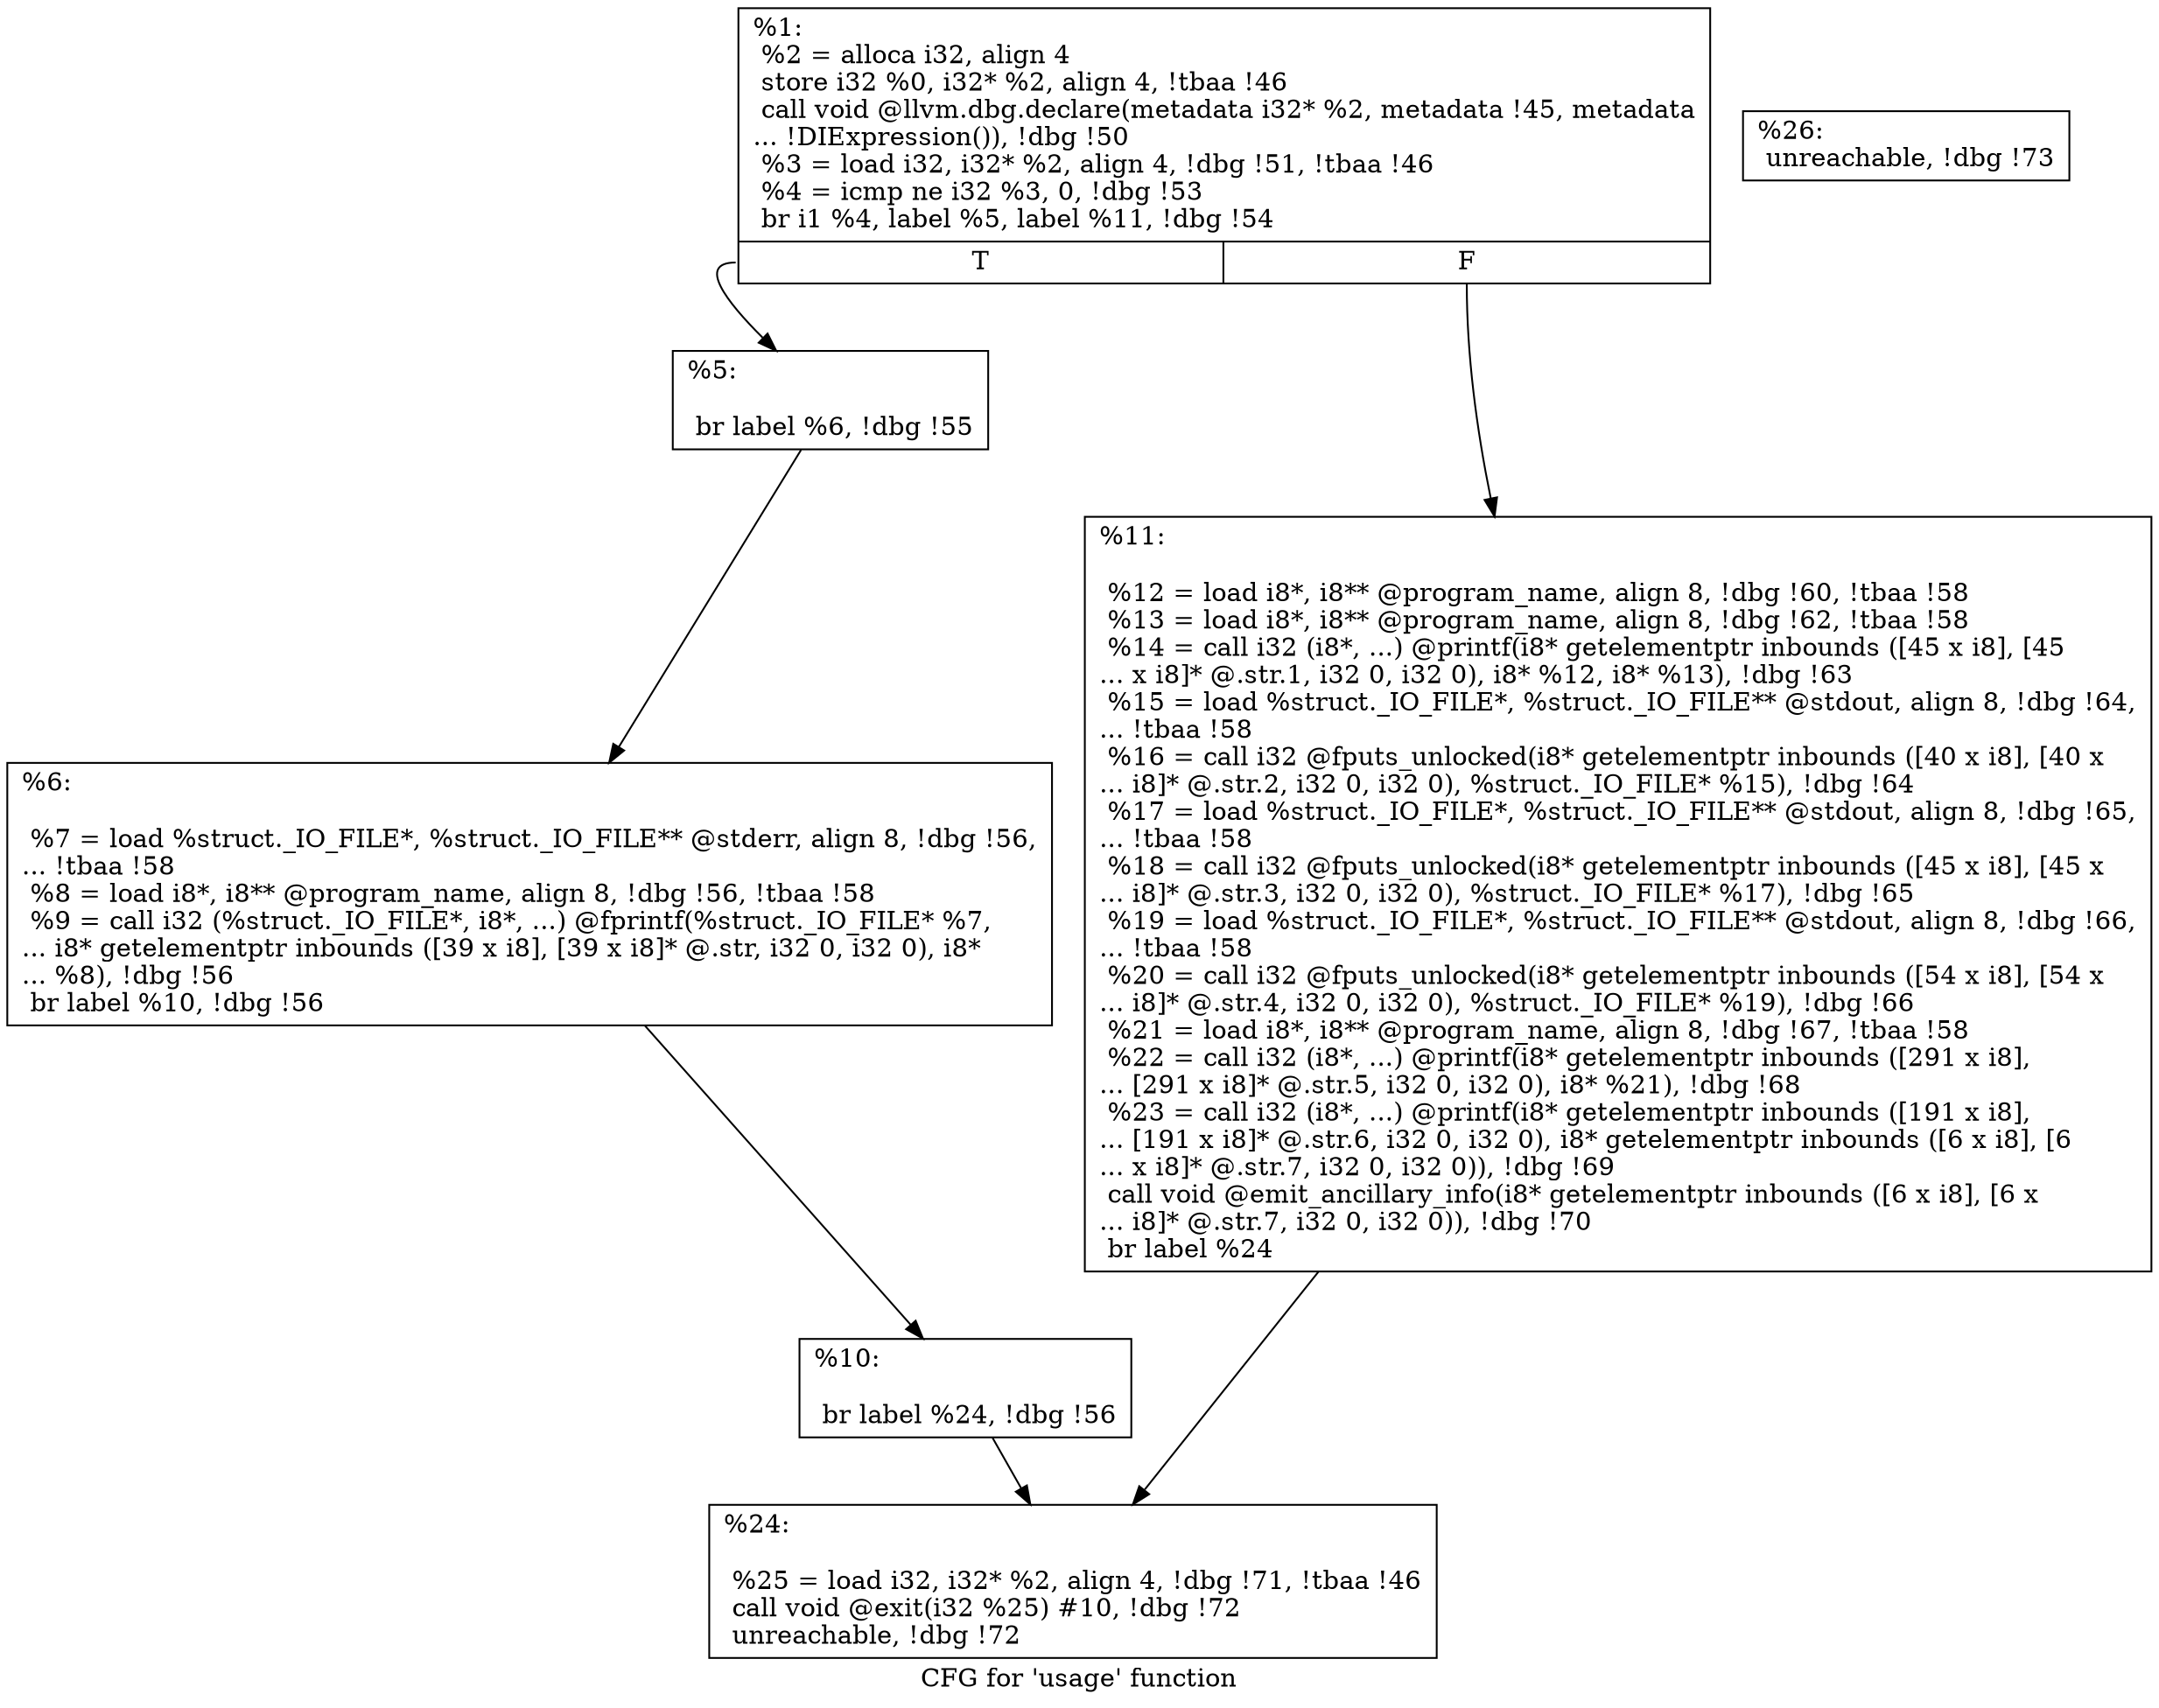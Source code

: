 digraph "CFG for 'usage' function" {
	label="CFG for 'usage' function";

	Node0x17ffdf0 [shape=record,label="{%1:\l  %2 = alloca i32, align 4\l  store i32 %0, i32* %2, align 4, !tbaa !46\l  call void @llvm.dbg.declare(metadata i32* %2, metadata !45, metadata\l... !DIExpression()), !dbg !50\l  %3 = load i32, i32* %2, align 4, !dbg !51, !tbaa !46\l  %4 = icmp ne i32 %3, 0, !dbg !53\l  br i1 %4, label %5, label %11, !dbg !54\l|{<s0>T|<s1>F}}"];
	Node0x17ffdf0:s0 -> Node0x180a600;
	Node0x17ffdf0:s1 -> Node0x180a6f0;
	Node0x180a600 [shape=record,label="{%5:\l\l  br label %6, !dbg !55\l}"];
	Node0x180a600 -> Node0x180a650;
	Node0x180a650 [shape=record,label="{%6:\l\l  %7 = load %struct._IO_FILE*, %struct._IO_FILE** @stderr, align 8, !dbg !56,\l... !tbaa !58\l  %8 = load i8*, i8** @program_name, align 8, !dbg !56, !tbaa !58\l  %9 = call i32 (%struct._IO_FILE*, i8*, ...) @fprintf(%struct._IO_FILE* %7,\l... i8* getelementptr inbounds ([39 x i8], [39 x i8]* @.str, i32 0, i32 0), i8*\l... %8), !dbg !56\l  br label %10, !dbg !56\l}"];
	Node0x180a650 -> Node0x180a6a0;
	Node0x180a6a0 [shape=record,label="{%10:\l\l  br label %24, !dbg !56\l}"];
	Node0x180a6a0 -> Node0x180a740;
	Node0x180a6f0 [shape=record,label="{%11:\l\l  %12 = load i8*, i8** @program_name, align 8, !dbg !60, !tbaa !58\l  %13 = load i8*, i8** @program_name, align 8, !dbg !62, !tbaa !58\l  %14 = call i32 (i8*, ...) @printf(i8* getelementptr inbounds ([45 x i8], [45\l... x i8]* @.str.1, i32 0, i32 0), i8* %12, i8* %13), !dbg !63\l  %15 = load %struct._IO_FILE*, %struct._IO_FILE** @stdout, align 8, !dbg !64,\l... !tbaa !58\l  %16 = call i32 @fputs_unlocked(i8* getelementptr inbounds ([40 x i8], [40 x\l... i8]* @.str.2, i32 0, i32 0), %struct._IO_FILE* %15), !dbg !64\l  %17 = load %struct._IO_FILE*, %struct._IO_FILE** @stdout, align 8, !dbg !65,\l... !tbaa !58\l  %18 = call i32 @fputs_unlocked(i8* getelementptr inbounds ([45 x i8], [45 x\l... i8]* @.str.3, i32 0, i32 0), %struct._IO_FILE* %17), !dbg !65\l  %19 = load %struct._IO_FILE*, %struct._IO_FILE** @stdout, align 8, !dbg !66,\l... !tbaa !58\l  %20 = call i32 @fputs_unlocked(i8* getelementptr inbounds ([54 x i8], [54 x\l... i8]* @.str.4, i32 0, i32 0), %struct._IO_FILE* %19), !dbg !66\l  %21 = load i8*, i8** @program_name, align 8, !dbg !67, !tbaa !58\l  %22 = call i32 (i8*, ...) @printf(i8* getelementptr inbounds ([291 x i8],\l... [291 x i8]* @.str.5, i32 0, i32 0), i8* %21), !dbg !68\l  %23 = call i32 (i8*, ...) @printf(i8* getelementptr inbounds ([191 x i8],\l... [191 x i8]* @.str.6, i32 0, i32 0), i8* getelementptr inbounds ([6 x i8], [6\l... x i8]* @.str.7, i32 0, i32 0)), !dbg !69\l  call void @emit_ancillary_info(i8* getelementptr inbounds ([6 x i8], [6 x\l... i8]* @.str.7, i32 0, i32 0)), !dbg !70\l  br label %24\l}"];
	Node0x180a6f0 -> Node0x180a740;
	Node0x180a740 [shape=record,label="{%24:\l\l  %25 = load i32, i32* %2, align 4, !dbg !71, !tbaa !46\l  call void @exit(i32 %25) #10, !dbg !72\l  unreachable, !dbg !72\l}"];
	Node0x180a790 [shape=record,label="{%26:                                                  \l  unreachable, !dbg !73\l}"];
}
